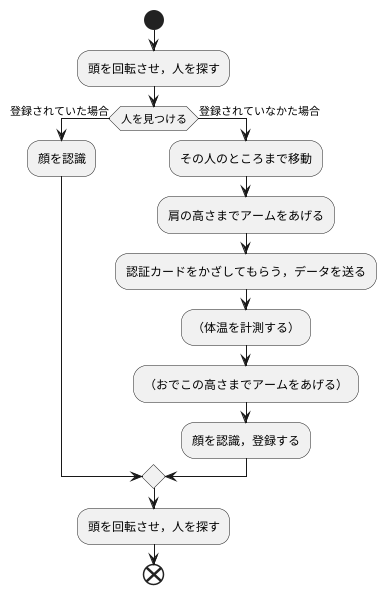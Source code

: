 @startuml

'|検温ロボット|'

start

:頭を回転させ，人を探す;

if (人を見つける) then (登録されていた場合)
   :顔を認識;
else (登録されていなかた場合)
   :その人のところまで移動;
   :肩の高さまでアームをあげる;
   :認証カードをかざしてもらう，データを送る;
   :（体温を計測する）;
   :（おでこの高さまでアームをあげる）;
   :顔を認識，登録する;
endif
:頭を回転させ，人を探す;

end

@enduml

@startuml

class "登録データ" {
  {static}userid
  {static}name
  {static}timestamp
  {static}temperature
}

@enduml
